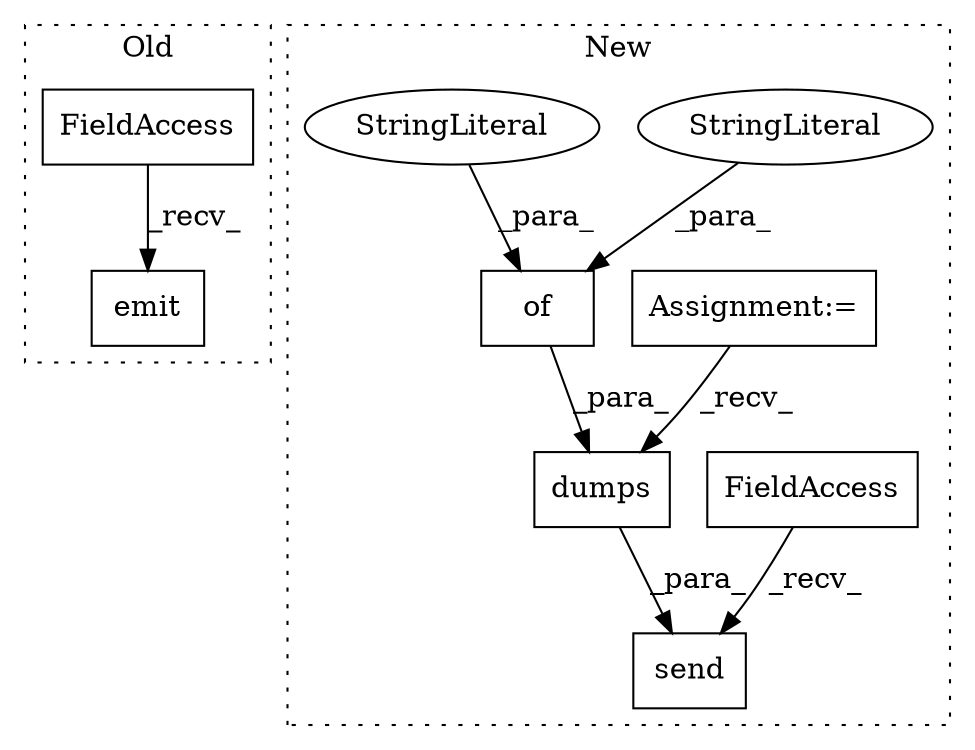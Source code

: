 digraph G {
subgraph cluster0 {
1 [label="emit" a="32" s="4197,4262" l="5,1" shape="box"];
3 [label="FieldAccess" a="22" s="4183" l="13" shape="box"];
label = "Old";
style="dotted";
}
subgraph cluster1 {
2 [label="of" a="32" s="4269,4349" l="3,1" shape="box"];
4 [label="dumps" a="32" s="4259,4350" l="6,1" shape="box"];
5 [label="StringLiteral" a="45" s="4272" l="6" shape="ellipse"];
6 [label="Assignment:=" a="7" s="4231" l="4" shape="box"];
7 [label="send" a="32" s="4249,4351" l="5,1" shape="box"];
8 [label="FieldAccess" a="22" s="4241" l="7" shape="box"];
9 [label="StringLiteral" a="45" s="4293" l="9" shape="ellipse"];
label = "New";
style="dotted";
}
2 -> 4 [label="_para_"];
3 -> 1 [label="_recv_"];
4 -> 7 [label="_para_"];
5 -> 2 [label="_para_"];
6 -> 4 [label="_recv_"];
8 -> 7 [label="_recv_"];
9 -> 2 [label="_para_"];
}